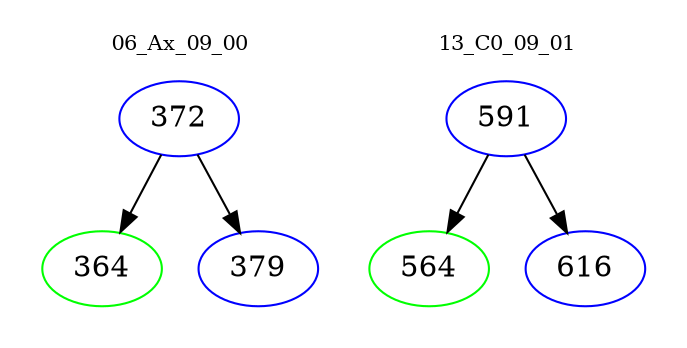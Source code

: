 digraph{
subgraph cluster_0 {
color = white
label = "06_Ax_09_00";
fontsize=10;
T0_372 [label="372", color="blue"]
T0_372 -> T0_364 [color="black"]
T0_364 [label="364", color="green"]
T0_372 -> T0_379 [color="black"]
T0_379 [label="379", color="blue"]
}
subgraph cluster_1 {
color = white
label = "13_C0_09_01";
fontsize=10;
T1_591 [label="591", color="blue"]
T1_591 -> T1_564 [color="black"]
T1_564 [label="564", color="green"]
T1_591 -> T1_616 [color="black"]
T1_616 [label="616", color="blue"]
}
}
